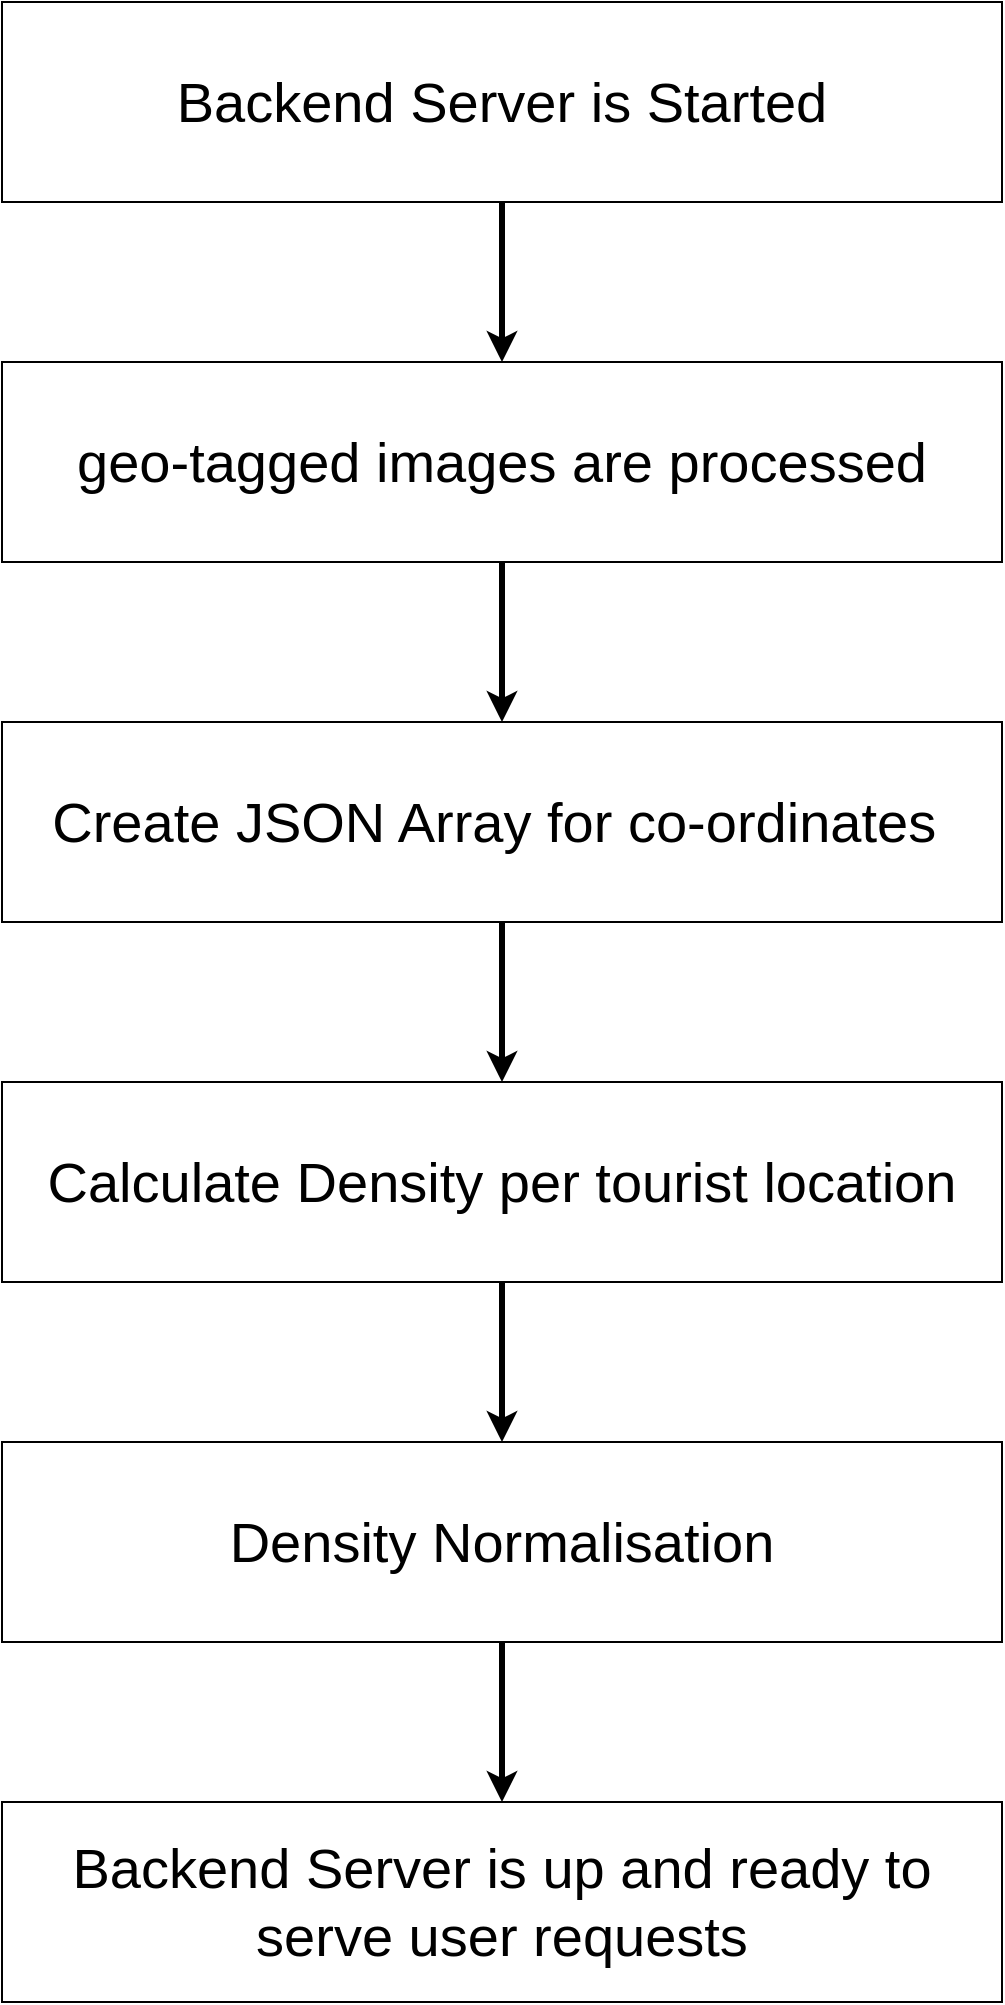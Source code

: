 <mxfile version="26.0.16">
  <diagram name="Page-1" id="LnTseGqsPmocwF-sNzab">
    <mxGraphModel dx="1912" dy="997" grid="1" gridSize="10" guides="1" tooltips="1" connect="1" arrows="1" fold="1" page="1" pageScale="1" pageWidth="850" pageHeight="1100" math="0" shadow="0">
      <root>
        <mxCell id="0" />
        <mxCell id="1" parent="0" />
        <mxCell id="9b69lBWZdK4Pjx5Hf-To-9" style="edgeStyle=orthogonalEdgeStyle;rounded=0;orthogonalLoop=1;jettySize=auto;html=1;exitX=0.5;exitY=1;exitDx=0;exitDy=0;jumpSize=9;strokeWidth=3;" edge="1" parent="1" source="9b69lBWZdK4Pjx5Hf-To-1" target="9b69lBWZdK4Pjx5Hf-To-2">
          <mxGeometry relative="1" as="geometry" />
        </mxCell>
        <mxCell id="9b69lBWZdK4Pjx5Hf-To-1" value="&lt;font style=&quot;font-size: 28px;&quot;&gt;Backend Server is Started&lt;/font&gt;" style="rounded=0;whiteSpace=wrap;html=1;" vertex="1" parent="1">
          <mxGeometry x="120" y="40" width="500" height="100" as="geometry" />
        </mxCell>
        <mxCell id="9b69lBWZdK4Pjx5Hf-To-10" style="edgeStyle=orthogonalEdgeStyle;rounded=0;orthogonalLoop=1;jettySize=auto;html=1;entryX=0.5;entryY=0;entryDx=0;entryDy=0;jumpSize=9;strokeWidth=3;" edge="1" parent="1" source="9b69lBWZdK4Pjx5Hf-To-2" target="9b69lBWZdK4Pjx5Hf-To-3">
          <mxGeometry relative="1" as="geometry" />
        </mxCell>
        <mxCell id="9b69lBWZdK4Pjx5Hf-To-2" value="&lt;font style=&quot;font-size: 28px;&quot;&gt;geo-tagged images are processed&lt;/font&gt;" style="rounded=0;whiteSpace=wrap;html=1;" vertex="1" parent="1">
          <mxGeometry x="120" y="220" width="500" height="100" as="geometry" />
        </mxCell>
        <mxCell id="9b69lBWZdK4Pjx5Hf-To-13" style="edgeStyle=orthogonalEdgeStyle;rounded=0;orthogonalLoop=1;jettySize=auto;html=1;entryX=0.5;entryY=0;entryDx=0;entryDy=0;strokeWidth=3;" edge="1" parent="1" source="9b69lBWZdK4Pjx5Hf-To-3" target="9b69lBWZdK4Pjx5Hf-To-4">
          <mxGeometry relative="1" as="geometry" />
        </mxCell>
        <mxCell id="9b69lBWZdK4Pjx5Hf-To-3" value="&lt;font style=&quot;font-size: 28px;&quot;&gt;Create JSON Array for co-ordinates&amp;nbsp;&lt;/font&gt;" style="rounded=0;whiteSpace=wrap;html=1;" vertex="1" parent="1">
          <mxGeometry x="120" y="400" width="500" height="100" as="geometry" />
        </mxCell>
        <mxCell id="9b69lBWZdK4Pjx5Hf-To-14" style="edgeStyle=orthogonalEdgeStyle;rounded=0;orthogonalLoop=1;jettySize=auto;html=1;exitX=0.5;exitY=1;exitDx=0;exitDy=0;strokeWidth=3;" edge="1" parent="1" source="9b69lBWZdK4Pjx5Hf-To-4" target="9b69lBWZdK4Pjx5Hf-To-5">
          <mxGeometry relative="1" as="geometry" />
        </mxCell>
        <mxCell id="9b69lBWZdK4Pjx5Hf-To-4" value="&lt;font style=&quot;font-size: 28px;&quot;&gt;Calculate Density per tourist location&lt;/font&gt;" style="rounded=0;whiteSpace=wrap;html=1;" vertex="1" parent="1">
          <mxGeometry x="120" y="580" width="500" height="100" as="geometry" />
        </mxCell>
        <mxCell id="9b69lBWZdK4Pjx5Hf-To-15" style="edgeStyle=orthogonalEdgeStyle;rounded=0;orthogonalLoop=1;jettySize=auto;html=1;entryX=0.5;entryY=0;entryDx=0;entryDy=0;strokeWidth=3;" edge="1" parent="1" source="9b69lBWZdK4Pjx5Hf-To-5" target="9b69lBWZdK4Pjx5Hf-To-7">
          <mxGeometry relative="1" as="geometry" />
        </mxCell>
        <mxCell id="9b69lBWZdK4Pjx5Hf-To-5" value="&lt;font style=&quot;font-size: 28px;&quot;&gt;Density Normalisation&lt;/font&gt;" style="rounded=0;whiteSpace=wrap;html=1;" vertex="1" parent="1">
          <mxGeometry x="120" y="760" width="500" height="100" as="geometry" />
        </mxCell>
        <mxCell id="9b69lBWZdK4Pjx5Hf-To-7" value="&lt;font style=&quot;font-size: 28px;&quot;&gt;Backend Server is up and ready to serve user requests&lt;/font&gt;" style="rounded=0;whiteSpace=wrap;html=1;" vertex="1" parent="1">
          <mxGeometry x="120" y="940" width="500" height="100" as="geometry" />
        </mxCell>
      </root>
    </mxGraphModel>
  </diagram>
</mxfile>

